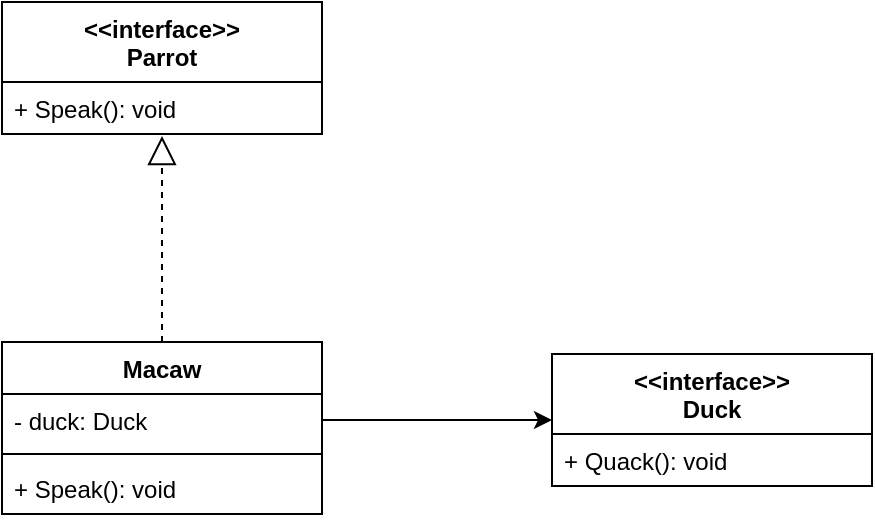 <mxfile version="13.3.1" type="device"><diagram id="so-z7I7SKeDw9klr7t9z" name="Page-1"><mxGraphModel dx="1422" dy="816" grid="1" gridSize="10" guides="1" tooltips="1" connect="1" arrows="1" fold="1" page="1" pageScale="1" pageWidth="850" pageHeight="1100" math="0" shadow="0"><root><mxCell id="0"/><mxCell id="1" parent="0"/><mxCell id="tGM1C0JyoY6JkhadT5Wn-11" value="" style="endArrow=block;dashed=1;endFill=0;endSize=12;html=1;exitX=0.5;exitY=0;exitDx=0;exitDy=0;entryX=0.5;entryY=1.038;entryDx=0;entryDy=0;entryPerimeter=0;" edge="1" parent="1" source="tGM1C0JyoY6JkhadT5Wn-7" target="tGM1C0JyoY6JkhadT5Wn-6"><mxGeometry width="160" relative="1" as="geometry"><mxPoint x="300" y="220" as="sourcePoint"/><mxPoint x="460" y="220" as="targetPoint"/></mxGeometry></mxCell><mxCell id="tGM1C0JyoY6JkhadT5Wn-7" value="Macaw" style="swimlane;fontStyle=1;align=center;verticalAlign=top;childLayout=stackLayout;horizontal=1;startSize=26;horizontalStack=0;resizeParent=1;resizeParentMax=0;resizeLast=0;collapsible=1;marginBottom=0;" vertex="1" parent="1"><mxGeometry x="150" y="280" width="160" height="86" as="geometry"/></mxCell><mxCell id="tGM1C0JyoY6JkhadT5Wn-8" value="- duck: Duck" style="text;strokeColor=none;fillColor=none;align=left;verticalAlign=top;spacingLeft=4;spacingRight=4;overflow=hidden;rotatable=0;points=[[0,0.5],[1,0.5]];portConstraint=eastwest;" vertex="1" parent="tGM1C0JyoY6JkhadT5Wn-7"><mxGeometry y="26" width="160" height="26" as="geometry"/></mxCell><mxCell id="tGM1C0JyoY6JkhadT5Wn-9" value="" style="line;strokeWidth=1;fillColor=none;align=left;verticalAlign=middle;spacingTop=-1;spacingLeft=3;spacingRight=3;rotatable=0;labelPosition=right;points=[];portConstraint=eastwest;" vertex="1" parent="tGM1C0JyoY6JkhadT5Wn-7"><mxGeometry y="52" width="160" height="8" as="geometry"/></mxCell><mxCell id="tGM1C0JyoY6JkhadT5Wn-10" value="+ Speak(): void" style="text;strokeColor=none;fillColor=none;align=left;verticalAlign=top;spacingLeft=4;spacingRight=4;overflow=hidden;rotatable=0;points=[[0,0.5],[1,0.5]];portConstraint=eastwest;" vertex="1" parent="tGM1C0JyoY6JkhadT5Wn-7"><mxGeometry y="60" width="160" height="26" as="geometry"/></mxCell><mxCell id="tGM1C0JyoY6JkhadT5Wn-5" value="&lt;&lt;interface&gt;&gt;&#10;Parrot" style="swimlane;fontStyle=1;align=center;verticalAlign=top;childLayout=stackLayout;horizontal=1;startSize=40;horizontalStack=0;resizeParent=1;resizeParentMax=0;resizeLast=0;collapsible=1;marginBottom=0;" vertex="1" parent="1"><mxGeometry x="150" y="110" width="160" height="66" as="geometry"/></mxCell><mxCell id="tGM1C0JyoY6JkhadT5Wn-6" value="+ Speak(): void" style="text;strokeColor=none;fillColor=none;align=left;verticalAlign=top;spacingLeft=4;spacingRight=4;overflow=hidden;rotatable=0;points=[[0,0.5],[1,0.5]];portConstraint=eastwest;" vertex="1" parent="tGM1C0JyoY6JkhadT5Wn-5"><mxGeometry y="40" width="160" height="26" as="geometry"/></mxCell><mxCell id="tGM1C0JyoY6JkhadT5Wn-12" style="edgeStyle=orthogonalEdgeStyle;rounded=0;orthogonalLoop=1;jettySize=auto;html=1;exitX=1;exitY=0.5;exitDx=0;exitDy=0;entryX=0;entryY=0.5;entryDx=0;entryDy=0;" edge="1" parent="1" source="tGM1C0JyoY6JkhadT5Wn-8" target="tGM1C0JyoY6JkhadT5Wn-1"><mxGeometry relative="1" as="geometry"/></mxCell><mxCell id="tGM1C0JyoY6JkhadT5Wn-1" value="&lt;&lt;interface&gt;&gt;&#10;Duck" style="swimlane;fontStyle=1;align=center;verticalAlign=top;childLayout=stackLayout;horizontal=1;startSize=40;horizontalStack=0;resizeParent=1;resizeParentMax=0;resizeLast=0;collapsible=1;marginBottom=0;" vertex="1" parent="1"><mxGeometry x="425" y="286" width="160" height="66" as="geometry"/></mxCell><mxCell id="tGM1C0JyoY6JkhadT5Wn-4" value="+ Quack(): void" style="text;strokeColor=none;fillColor=none;align=left;verticalAlign=top;spacingLeft=4;spacingRight=4;overflow=hidden;rotatable=0;points=[[0,0.5],[1,0.5]];portConstraint=eastwest;" vertex="1" parent="tGM1C0JyoY6JkhadT5Wn-1"><mxGeometry y="40" width="160" height="26" as="geometry"/></mxCell></root></mxGraphModel></diagram></mxfile>